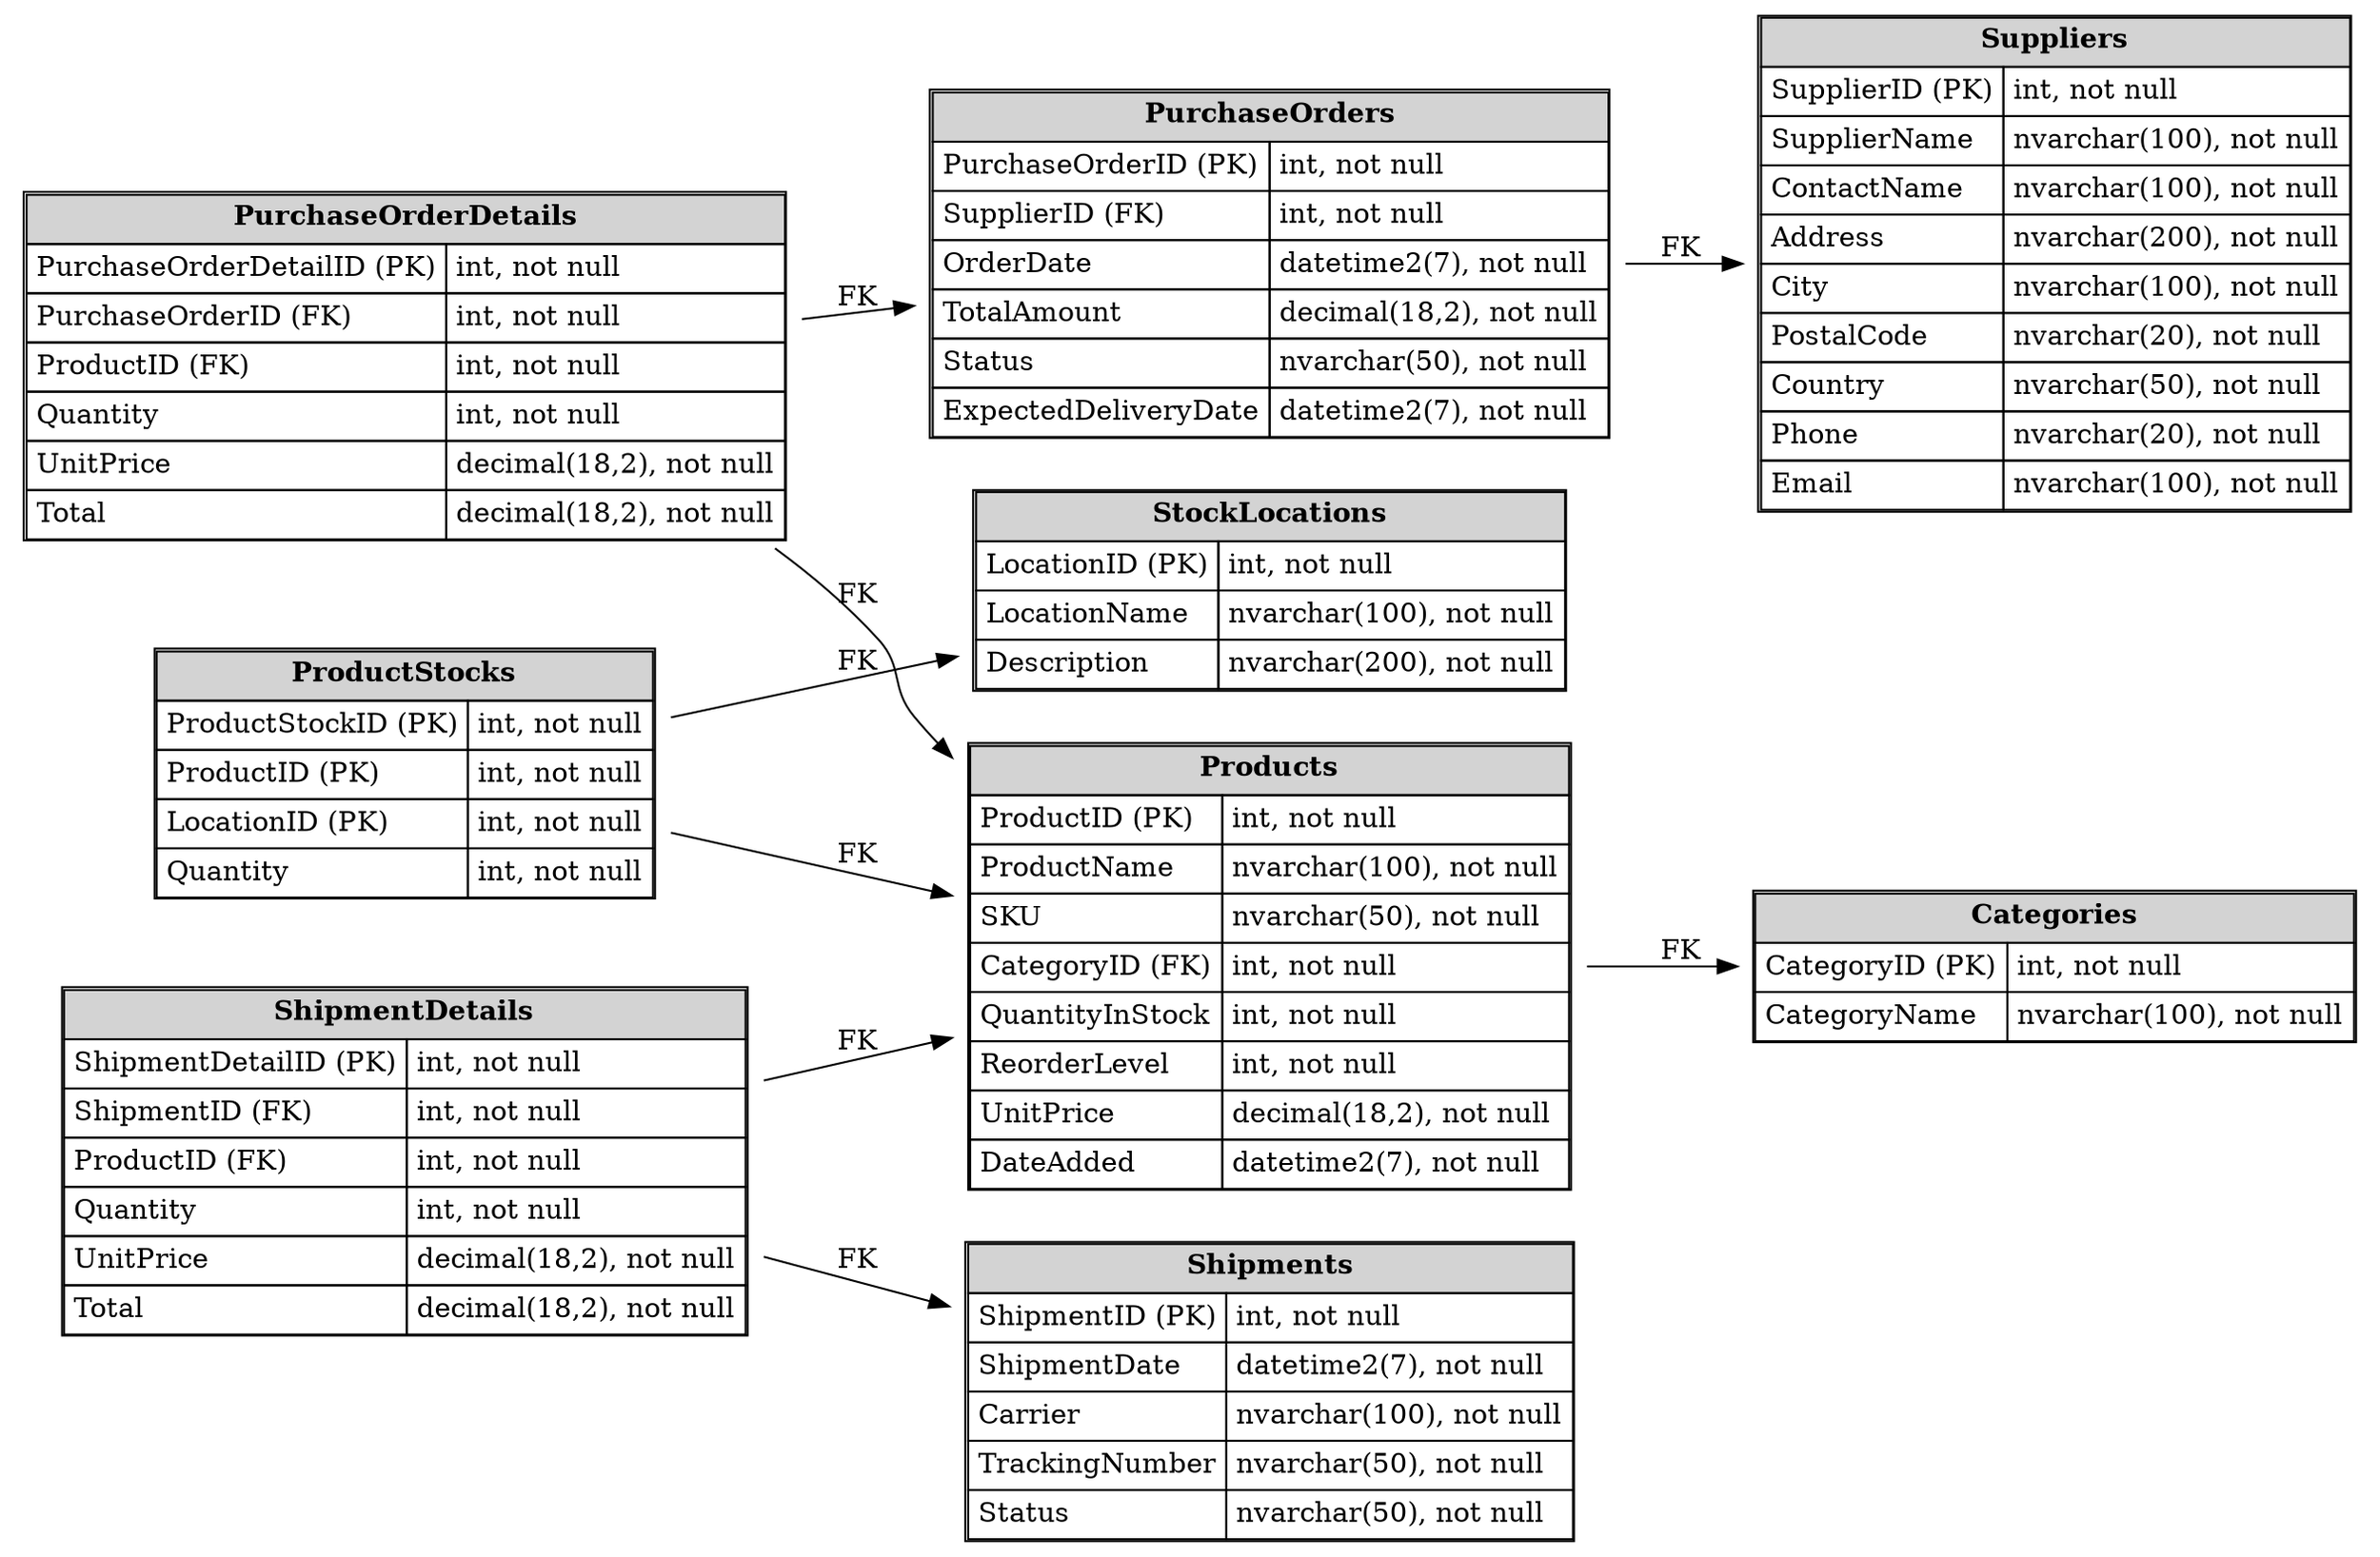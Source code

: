 digraph G {
    // General graph settings
    rankdir=LR;
    node [shape=plaintext];

    // Categories table
    Categories [label=<
        <table border="1" cellborder="1" cellspacing="0" cellpadding="4">
            <tr><td colspan="2" bgcolor="lightgrey"><b>Categories</b></td></tr>
            <tr><td align="left">CategoryID (PK)</td><td align="left">int, not null</td></tr>
            <tr><td align="left">CategoryName</td><td align="left">nvarchar(100), not null</td></tr>
        </table>
    >];

    // Products table
    Products [label=<
        <table border="1" cellborder="1" cellspacing="0" cellpadding="4">
            <tr><td colspan="2" bgcolor="lightgrey"><b>Products</b></td></tr>
            <tr><td align="left">ProductID (PK)</td><td align="left">int, not null</td></tr>
            <tr><td align="left">ProductName</td><td align="left">nvarchar(100), not null</td></tr>
            <tr><td align="left">SKU</td><td align="left">nvarchar(50), not null</td></tr>
            <tr><td align="left">CategoryID (FK)</td><td align="left">int, not null</td></tr>
            <tr><td align="left">QuantityInStock</td><td align="left">int, not null</td></tr>
            <tr><td align="left">ReorderLevel</td><td align="left">int, not null</td></tr>
            <tr><td align="left">UnitPrice</td><td align="left">decimal(18,2), not null</td></tr>
            <tr><td align="left">DateAdded</td><td align="left">datetime2(7), not null</td></tr>
        </table>
    >];

    // ProductStocks table
    ProductStocks [label=<
        <table border="1" cellborder="1" cellspacing="0" cellpadding="4">
            <tr><td colspan="2" bgcolor="lightgrey"><b>ProductStocks</b></td></tr>
            <tr><td align="left">ProductStockID (PK)</td><td align="left">int, not null</td></tr>
            <tr><td align="left">ProductID (PK)</td><td align="left">int, not null</td></tr>
            <tr><td align="left">LocationID (PK)</td><td align="left">int, not null</td></tr>
            <tr><td align="left">Quantity</td><td align="left">int, not null</td></tr>
        </table>
    >];

    // PurchaseOrderDetails table
    PurchaseOrderDetails [label=<
        <table border="1" cellborder="1" cellspacing="0" cellpadding="4">
            <tr><td colspan="2" bgcolor="lightgrey"><b>PurchaseOrderDetails</b></td></tr>
            <tr><td align="left">PurchaseOrderDetailID (PK)</td><td align="left">int, not null</td></tr>
            <tr><td align="left">PurchaseOrderID (FK)</td><td align="left">int, not null</td></tr>
            <tr><td align="left">ProductID (FK)</td><td align="left">int, not null</td></tr>
            <tr><td align="left">Quantity</td><td align="left">int, not null</td></tr>
            <tr><td align="left">UnitPrice</td><td align="left">decimal(18,2), not null</td></tr>
            <tr><td align="left">Total</td><td align="left">decimal(18,2), not null</td></tr>
        </table>
    >];

    // PurchaseOrders table
    PurchaseOrders [label=<
        <table border="1" cellborder="1" cellspacing="0" cellpadding="4">
            <tr><td colspan="2" bgcolor="lightgrey"><b>PurchaseOrders</b></td></tr>
            <tr><td align="left">PurchaseOrderID (PK)</td><td align="left">int, not null</td></tr>
            <tr><td align="left">SupplierID (FK)</td><td align="left">int, not null</td></tr>
            <tr><td align="left">OrderDate</td><td align="left">datetime2(7), not null</td></tr>
            <tr><td align="left">TotalAmount</td><td align="left">decimal(18,2), not null</td></tr>
            <tr><td align="left">Status</td><td align="left">nvarchar(50), not null</td></tr>
            <tr><td align="left">ExpectedDeliveryDate</td><td align="left">datetime2(7), not null</td></tr>
        </table>
    >];

    // ShipmentDetails table
    ShipmentDetails [label=<
        <table border="1" cellborder="1" cellspacing="0" cellpadding="4">
            <tr><td colspan="2" bgcolor="lightgrey"><b>ShipmentDetails</b></td></tr>
            <tr><td align="left">ShipmentDetailID (PK)</td><td align="left">int, not null</td></tr>
            <tr><td align="left">ShipmentID (FK)</td><td align="left">int, not null</td></tr>
            <tr><td align="left">ProductID (FK)</td><td align="left">int, not null</td></tr>
            <tr><td align="left">Quantity</td><td align="left">int, not null</td></tr>
            <tr><td align="left">UnitPrice</td><td align="left">decimal(18,2), not null</td></tr>
            <tr><td align="left">Total</td><td align="left">decimal(18,2), not null</td></tr>
        </table>
    >];

    // Shipments table
    Shipments [label=<
        <table border="1" cellborder="1" cellspacing="0" cellpadding="4">
            <tr><td colspan="2" bgcolor="lightgrey"><b>Shipments</b></td></tr>
            <tr><td align="left">ShipmentID (PK)</td><td align="left">int, not null</td></tr>
            <tr><td align="left">ShipmentDate</td><td align="left">datetime2(7), not null</td></tr>
            <tr><td align="left">Carrier</td><td align="left">nvarchar(100), not null</td></tr>
            <tr><td align="left">TrackingNumber</td><td align="left">nvarchar(50), not null</td></tr>
            <tr><td align="left">Status</td><td align="left">nvarchar(50), not null</td></tr>
        </table>
    >];

    // StockLocations table
    StockLocations [label=<
        <table border="1" cellborder="1" cellspacing="0" cellpadding="4">
            <tr><td colspan="2" bgcolor="lightgrey"><b>StockLocations</b></td></tr>
            <tr><td align="left">LocationID (PK)</td><td align="left">int, not null</td></tr>
            <tr><td align="left">LocationName</td><td align="left">nvarchar(100), not null</td></tr>
            <tr><td align="left">Description</td><td align="left">nvarchar(200), not null</td></tr>
        </table>
    >];

    // Suppliers table
    Suppliers [label=<
        <table border="1" cellborder="1" cellspacing="0" cellpadding="4">
            <tr><td colspan="2" bgcolor="lightgrey"><b>Suppliers</b></td></tr>
            <tr><td align="left">SupplierID (PK)</td><td align="left">int, not null</td></tr>
            <tr><td align="left">SupplierName</td><td align="left">nvarchar(100), not null</td></tr>
            <tr><td align="left">ContactName</td><td align="left">nvarchar(100), not null</td></tr>
            <tr><td align="left">Address</td><td align="left">nvarchar(200), not null</td></tr>
            <tr><td align="left">City</td><td align="left">nvarchar(100), not null</td></tr>
            <tr><td align="left">PostalCode</td><td align="left">nvarchar(20), not null</td></tr>
            <tr><td align="left">Country</td><td align="left">nvarchar(50), not null</td></tr>
            <tr><td align="left">Phone</td><td align="left">nvarchar(20), not null</td></tr>
            <tr><td align="left">Email</td><td align="left">nvarchar(100), not null</td></tr>
        </table>
    >];

    // Defining relationships
    Products -> Categories [label="FK"];
    ProductStocks -> Products [label="FK"];
    ProductStocks -> StockLocations [label="FK"];
    PurchaseOrderDetails -> PurchaseOrders [label="FK"];
    PurchaseOrderDetails -> Products [label="FK"];
    PurchaseOrders -> Suppliers [label="FK"];
    ShipmentDetails -> Shipments [label="FK"];
    ShipmentDetails -> Products [label="FK"];
}
